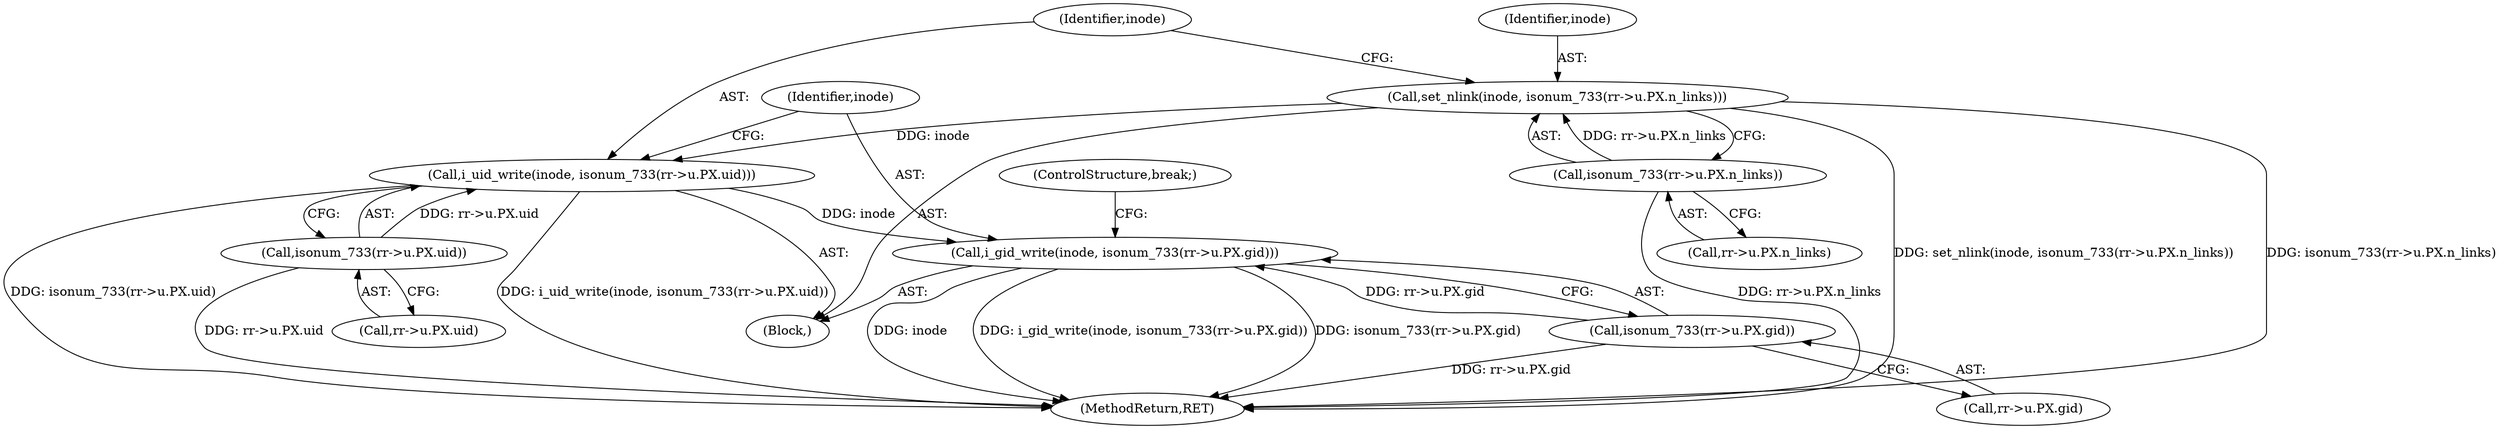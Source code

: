 digraph "0_linux_4e2024624e678f0ebb916e6192bd23c1f9fdf696@API" {
"1000372" [label="(Call,i_gid_write(inode, isonum_733(rr->u.PX.gid)))"];
"1000362" [label="(Call,i_uid_write(inode, isonum_733(rr->u.PX.uid)))"];
"1000352" [label="(Call,set_nlink(inode, isonum_733(rr->u.PX.n_links)))"];
"1000354" [label="(Call,isonum_733(rr->u.PX.n_links))"];
"1000364" [label="(Call,isonum_733(rr->u.PX.uid))"];
"1000374" [label="(Call,isonum_733(rr->u.PX.gid))"];
"1000353" [label="(Identifier,inode)"];
"1000374" [label="(Call,isonum_733(rr->u.PX.gid))"];
"1000365" [label="(Call,rr->u.PX.uid)"];
"1000372" [label="(Call,i_gid_write(inode, isonum_733(rr->u.PX.gid)))"];
"1000375" [label="(Call,rr->u.PX.gid)"];
"1000352" [label="(Call,set_nlink(inode, isonum_733(rr->u.PX.n_links)))"];
"1000234" [label="(Block,)"];
"1000382" [label="(ControlStructure,break;)"];
"1000354" [label="(Call,isonum_733(rr->u.PX.n_links))"];
"1000355" [label="(Call,rr->u.PX.n_links)"];
"1000373" [label="(Identifier,inode)"];
"1000364" [label="(Call,isonum_733(rr->u.PX.uid))"];
"1000363" [label="(Identifier,inode)"];
"1001009" [label="(MethodReturn,RET)"];
"1000362" [label="(Call,i_uid_write(inode, isonum_733(rr->u.PX.uid)))"];
"1000372" -> "1000234"  [label="AST: "];
"1000372" -> "1000374"  [label="CFG: "];
"1000373" -> "1000372"  [label="AST: "];
"1000374" -> "1000372"  [label="AST: "];
"1000382" -> "1000372"  [label="CFG: "];
"1000372" -> "1001009"  [label="DDG: inode"];
"1000372" -> "1001009"  [label="DDG: i_gid_write(inode, isonum_733(rr->u.PX.gid))"];
"1000372" -> "1001009"  [label="DDG: isonum_733(rr->u.PX.gid)"];
"1000362" -> "1000372"  [label="DDG: inode"];
"1000374" -> "1000372"  [label="DDG: rr->u.PX.gid"];
"1000362" -> "1000234"  [label="AST: "];
"1000362" -> "1000364"  [label="CFG: "];
"1000363" -> "1000362"  [label="AST: "];
"1000364" -> "1000362"  [label="AST: "];
"1000373" -> "1000362"  [label="CFG: "];
"1000362" -> "1001009"  [label="DDG: isonum_733(rr->u.PX.uid)"];
"1000362" -> "1001009"  [label="DDG: i_uid_write(inode, isonum_733(rr->u.PX.uid))"];
"1000352" -> "1000362"  [label="DDG: inode"];
"1000364" -> "1000362"  [label="DDG: rr->u.PX.uid"];
"1000352" -> "1000234"  [label="AST: "];
"1000352" -> "1000354"  [label="CFG: "];
"1000353" -> "1000352"  [label="AST: "];
"1000354" -> "1000352"  [label="AST: "];
"1000363" -> "1000352"  [label="CFG: "];
"1000352" -> "1001009"  [label="DDG: set_nlink(inode, isonum_733(rr->u.PX.n_links))"];
"1000352" -> "1001009"  [label="DDG: isonum_733(rr->u.PX.n_links)"];
"1000354" -> "1000352"  [label="DDG: rr->u.PX.n_links"];
"1000354" -> "1000355"  [label="CFG: "];
"1000355" -> "1000354"  [label="AST: "];
"1000354" -> "1001009"  [label="DDG: rr->u.PX.n_links"];
"1000364" -> "1000365"  [label="CFG: "];
"1000365" -> "1000364"  [label="AST: "];
"1000364" -> "1001009"  [label="DDG: rr->u.PX.uid"];
"1000374" -> "1000375"  [label="CFG: "];
"1000375" -> "1000374"  [label="AST: "];
"1000374" -> "1001009"  [label="DDG: rr->u.PX.gid"];
}
